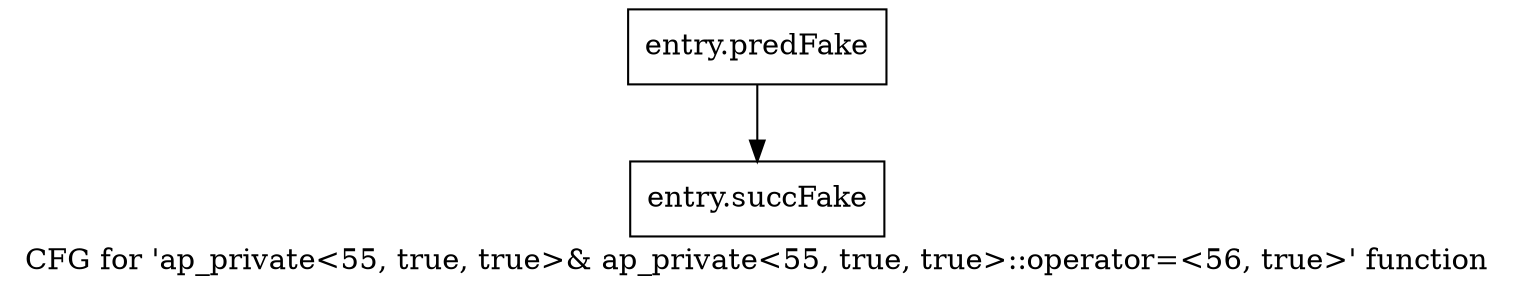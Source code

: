 digraph "CFG for 'ap_private\<55, true, true\>& ap_private\<55, true, true\>::operator=\<56, true\>' function" {
	label="CFG for 'ap_private\<55, true, true\>& ap_private\<55, true, true\>::operator=\<56, true\>' function";

	Node0x3d7f290 [shape=record,filename="",linenumber="",label="{entry.predFake}"];
	Node0x3d7f290 -> Node0x3ec3750[ callList="" memoryops="" filename="/tools/Xilinx/Vitis_HLS/2022.1/include/etc/ap_private.h" execusionnum="0"];
	Node0x3ec3750 [shape=record,filename="/tools/Xilinx/Vitis_HLS/2022.1/include/etc/ap_private.h",linenumber="1509",label="{entry.succFake}"];
}
